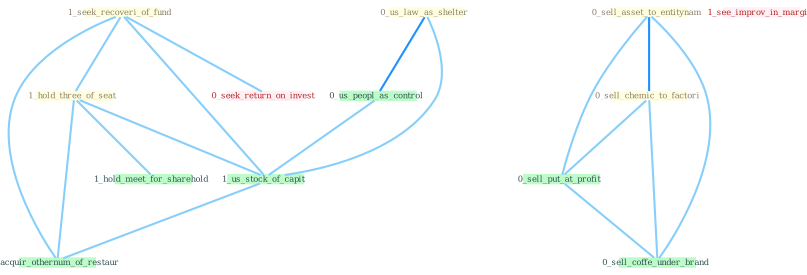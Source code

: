 Graph G{ 
    node
    [shape=polygon,style=filled,width=.5,height=.06,color="#BDFCC9",fixedsize=true,fontsize=4,
    fontcolor="#2f4f4f"];
    {node
    [color="#ffffe0", fontcolor="#8b7d6b"] "0_us_law_as_shelter " "0_sell_asset_to_entitynam " "1_seek_recoveri_of_fund " "0_sell_chemic_to_factori " "1_hold_three_of_seat "}
{node [color="#fff0f5", fontcolor="#b22222"] "0_seek_return_on_invest " "1_see_improv_in_margin "}
edge [color="#B0E2FF"];

	"0_us_law_as_shelter " -- "0_us_peopl_as_control " [w="2", color="#1e90ff" , len=0.8];
	"0_us_law_as_shelter " -- "1_us_stock_of_capit " [w="1", color="#87cefa" ];
	"0_sell_asset_to_entitynam " -- "0_sell_chemic_to_factori " [w="2", color="#1e90ff" , len=0.8];
	"0_sell_asset_to_entitynam " -- "0_sell_put_at_profit " [w="1", color="#87cefa" ];
	"0_sell_asset_to_entitynam " -- "0_sell_coffe_under_brand " [w="1", color="#87cefa" ];
	"1_seek_recoveri_of_fund " -- "1_hold_three_of_seat " [w="1", color="#87cefa" ];
	"1_seek_recoveri_of_fund " -- "0_seek_return_on_invest " [w="1", color="#87cefa" ];
	"1_seek_recoveri_of_fund " -- "1_us_stock_of_capit " [w="1", color="#87cefa" ];
	"1_seek_recoveri_of_fund " -- "1_acquir_othernum_of_restaur " [w="1", color="#87cefa" ];
	"0_sell_chemic_to_factori " -- "0_sell_put_at_profit " [w="1", color="#87cefa" ];
	"0_sell_chemic_to_factori " -- "0_sell_coffe_under_brand " [w="1", color="#87cefa" ];
	"1_hold_three_of_seat " -- "1_us_stock_of_capit " [w="1", color="#87cefa" ];
	"1_hold_three_of_seat " -- "1_hold_meet_for_sharehold " [w="1", color="#87cefa" ];
	"1_hold_three_of_seat " -- "1_acquir_othernum_of_restaur " [w="1", color="#87cefa" ];
	"0_us_peopl_as_control " -- "1_us_stock_of_capit " [w="1", color="#87cefa" ];
	"0_sell_put_at_profit " -- "0_sell_coffe_under_brand " [w="1", color="#87cefa" ];
	"1_us_stock_of_capit " -- "1_acquir_othernum_of_restaur " [w="1", color="#87cefa" ];
}